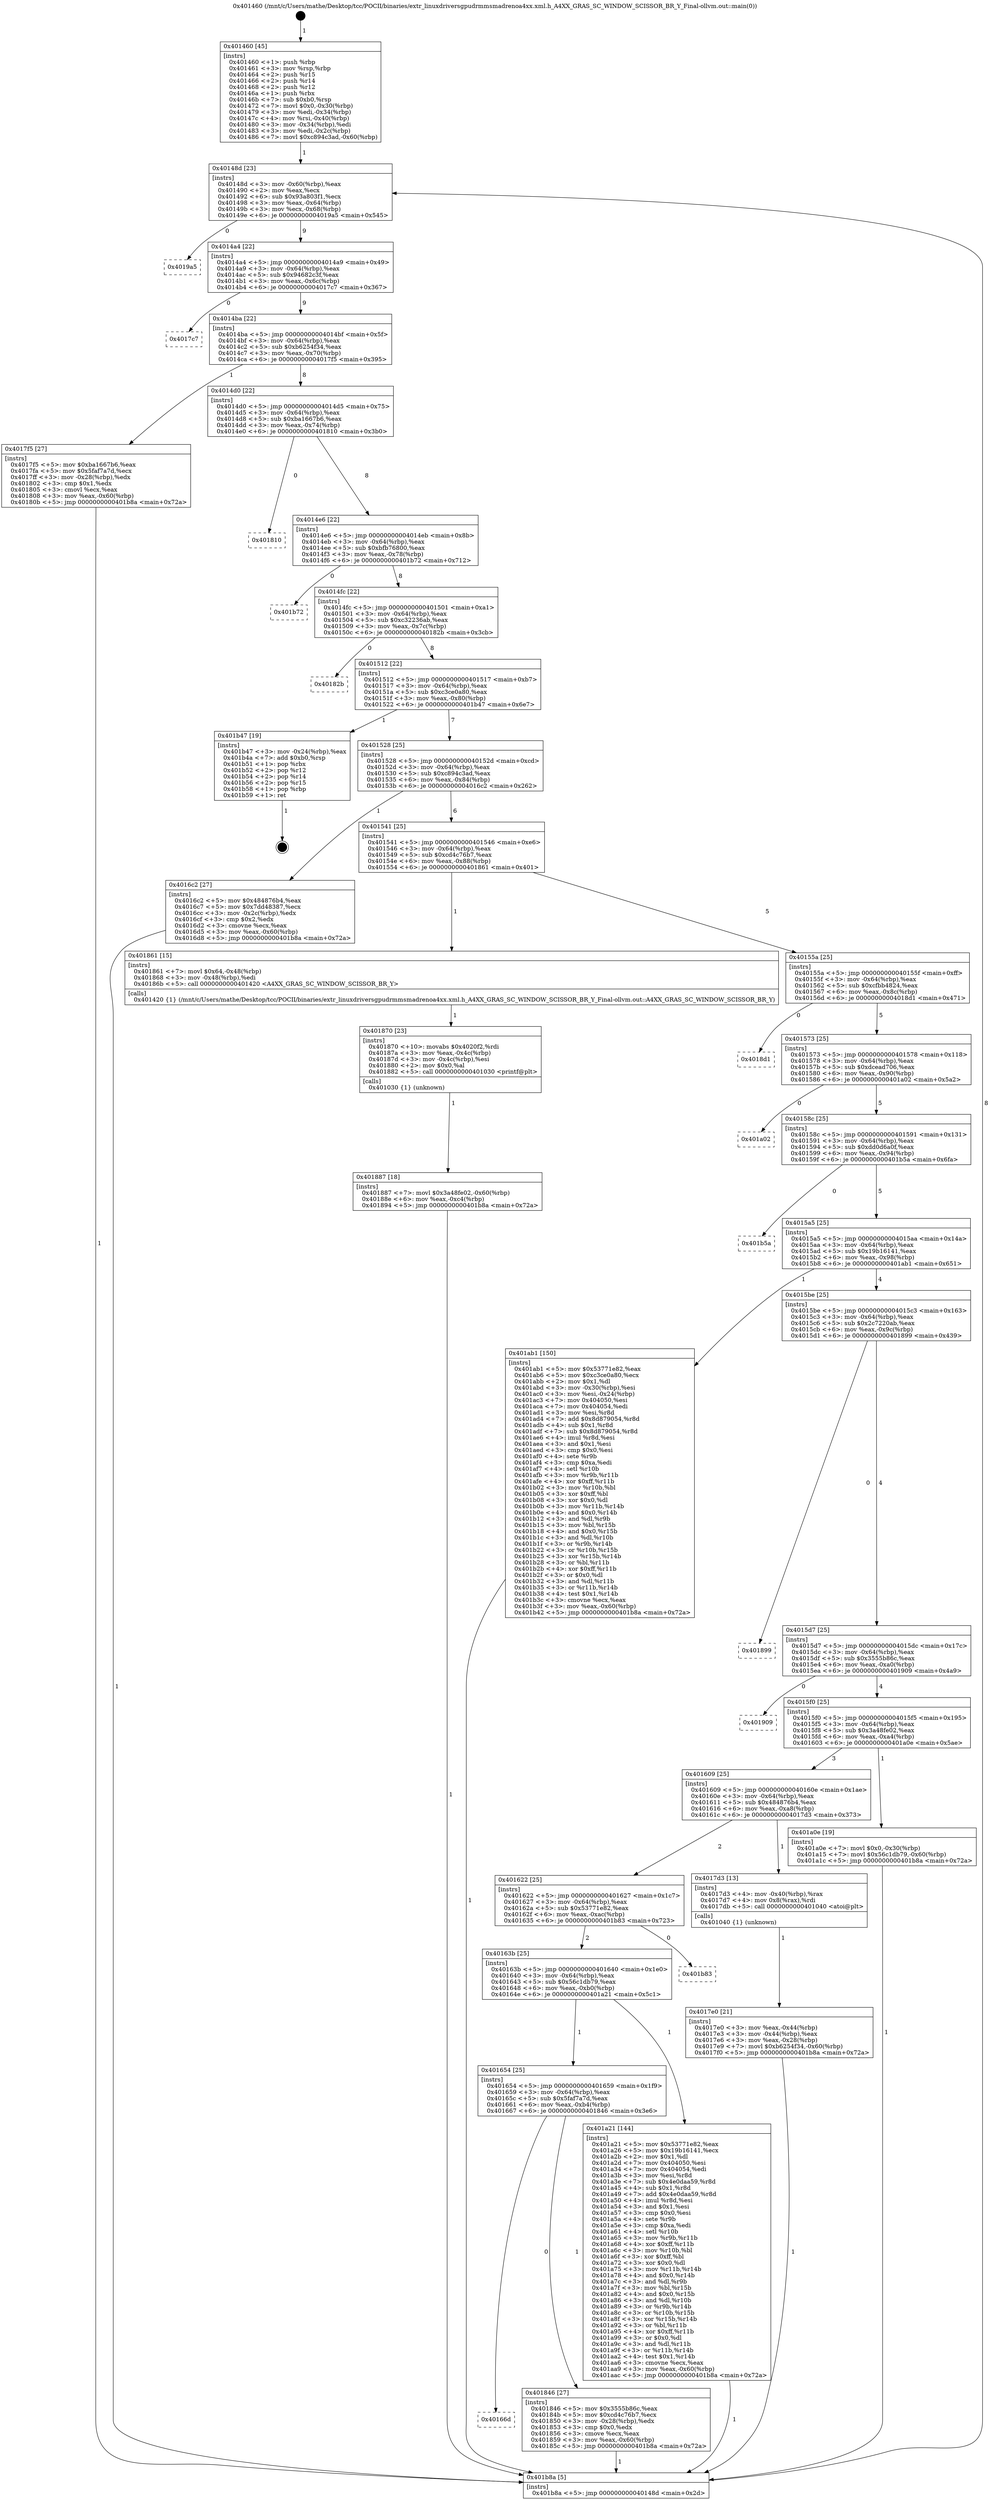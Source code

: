 digraph "0x401460" {
  label = "0x401460 (/mnt/c/Users/mathe/Desktop/tcc/POCII/binaries/extr_linuxdriversgpudrmmsmadrenoa4xx.xml.h_A4XX_GRAS_SC_WINDOW_SCISSOR_BR_Y_Final-ollvm.out::main(0))"
  labelloc = "t"
  node[shape=record]

  Entry [label="",width=0.3,height=0.3,shape=circle,fillcolor=black,style=filled]
  "0x40148d" [label="{
     0x40148d [23]\l
     | [instrs]\l
     &nbsp;&nbsp;0x40148d \<+3\>: mov -0x60(%rbp),%eax\l
     &nbsp;&nbsp;0x401490 \<+2\>: mov %eax,%ecx\l
     &nbsp;&nbsp;0x401492 \<+6\>: sub $0x93a803f1,%ecx\l
     &nbsp;&nbsp;0x401498 \<+3\>: mov %eax,-0x64(%rbp)\l
     &nbsp;&nbsp;0x40149b \<+3\>: mov %ecx,-0x68(%rbp)\l
     &nbsp;&nbsp;0x40149e \<+6\>: je 00000000004019a5 \<main+0x545\>\l
  }"]
  "0x4019a5" [label="{
     0x4019a5\l
  }", style=dashed]
  "0x4014a4" [label="{
     0x4014a4 [22]\l
     | [instrs]\l
     &nbsp;&nbsp;0x4014a4 \<+5\>: jmp 00000000004014a9 \<main+0x49\>\l
     &nbsp;&nbsp;0x4014a9 \<+3\>: mov -0x64(%rbp),%eax\l
     &nbsp;&nbsp;0x4014ac \<+5\>: sub $0x94682c3f,%eax\l
     &nbsp;&nbsp;0x4014b1 \<+3\>: mov %eax,-0x6c(%rbp)\l
     &nbsp;&nbsp;0x4014b4 \<+6\>: je 00000000004017c7 \<main+0x367\>\l
  }"]
  Exit [label="",width=0.3,height=0.3,shape=circle,fillcolor=black,style=filled,peripheries=2]
  "0x4017c7" [label="{
     0x4017c7\l
  }", style=dashed]
  "0x4014ba" [label="{
     0x4014ba [22]\l
     | [instrs]\l
     &nbsp;&nbsp;0x4014ba \<+5\>: jmp 00000000004014bf \<main+0x5f\>\l
     &nbsp;&nbsp;0x4014bf \<+3\>: mov -0x64(%rbp),%eax\l
     &nbsp;&nbsp;0x4014c2 \<+5\>: sub $0xb6254f34,%eax\l
     &nbsp;&nbsp;0x4014c7 \<+3\>: mov %eax,-0x70(%rbp)\l
     &nbsp;&nbsp;0x4014ca \<+6\>: je 00000000004017f5 \<main+0x395\>\l
  }"]
  "0x401887" [label="{
     0x401887 [18]\l
     | [instrs]\l
     &nbsp;&nbsp;0x401887 \<+7\>: movl $0x3a48fe02,-0x60(%rbp)\l
     &nbsp;&nbsp;0x40188e \<+6\>: mov %eax,-0xc4(%rbp)\l
     &nbsp;&nbsp;0x401894 \<+5\>: jmp 0000000000401b8a \<main+0x72a\>\l
  }"]
  "0x4017f5" [label="{
     0x4017f5 [27]\l
     | [instrs]\l
     &nbsp;&nbsp;0x4017f5 \<+5\>: mov $0xba1667b6,%eax\l
     &nbsp;&nbsp;0x4017fa \<+5\>: mov $0x5faf7a7d,%ecx\l
     &nbsp;&nbsp;0x4017ff \<+3\>: mov -0x28(%rbp),%edx\l
     &nbsp;&nbsp;0x401802 \<+3\>: cmp $0x1,%edx\l
     &nbsp;&nbsp;0x401805 \<+3\>: cmovl %ecx,%eax\l
     &nbsp;&nbsp;0x401808 \<+3\>: mov %eax,-0x60(%rbp)\l
     &nbsp;&nbsp;0x40180b \<+5\>: jmp 0000000000401b8a \<main+0x72a\>\l
  }"]
  "0x4014d0" [label="{
     0x4014d0 [22]\l
     | [instrs]\l
     &nbsp;&nbsp;0x4014d0 \<+5\>: jmp 00000000004014d5 \<main+0x75\>\l
     &nbsp;&nbsp;0x4014d5 \<+3\>: mov -0x64(%rbp),%eax\l
     &nbsp;&nbsp;0x4014d8 \<+5\>: sub $0xba1667b6,%eax\l
     &nbsp;&nbsp;0x4014dd \<+3\>: mov %eax,-0x74(%rbp)\l
     &nbsp;&nbsp;0x4014e0 \<+6\>: je 0000000000401810 \<main+0x3b0\>\l
  }"]
  "0x401870" [label="{
     0x401870 [23]\l
     | [instrs]\l
     &nbsp;&nbsp;0x401870 \<+10\>: movabs $0x4020f2,%rdi\l
     &nbsp;&nbsp;0x40187a \<+3\>: mov %eax,-0x4c(%rbp)\l
     &nbsp;&nbsp;0x40187d \<+3\>: mov -0x4c(%rbp),%esi\l
     &nbsp;&nbsp;0x401880 \<+2\>: mov $0x0,%al\l
     &nbsp;&nbsp;0x401882 \<+5\>: call 0000000000401030 \<printf@plt\>\l
     | [calls]\l
     &nbsp;&nbsp;0x401030 \{1\} (unknown)\l
  }"]
  "0x401810" [label="{
     0x401810\l
  }", style=dashed]
  "0x4014e6" [label="{
     0x4014e6 [22]\l
     | [instrs]\l
     &nbsp;&nbsp;0x4014e6 \<+5\>: jmp 00000000004014eb \<main+0x8b\>\l
     &nbsp;&nbsp;0x4014eb \<+3\>: mov -0x64(%rbp),%eax\l
     &nbsp;&nbsp;0x4014ee \<+5\>: sub $0xbfb76800,%eax\l
     &nbsp;&nbsp;0x4014f3 \<+3\>: mov %eax,-0x78(%rbp)\l
     &nbsp;&nbsp;0x4014f6 \<+6\>: je 0000000000401b72 \<main+0x712\>\l
  }"]
  "0x40166d" [label="{
     0x40166d\l
  }", style=dashed]
  "0x401b72" [label="{
     0x401b72\l
  }", style=dashed]
  "0x4014fc" [label="{
     0x4014fc [22]\l
     | [instrs]\l
     &nbsp;&nbsp;0x4014fc \<+5\>: jmp 0000000000401501 \<main+0xa1\>\l
     &nbsp;&nbsp;0x401501 \<+3\>: mov -0x64(%rbp),%eax\l
     &nbsp;&nbsp;0x401504 \<+5\>: sub $0xc32236ab,%eax\l
     &nbsp;&nbsp;0x401509 \<+3\>: mov %eax,-0x7c(%rbp)\l
     &nbsp;&nbsp;0x40150c \<+6\>: je 000000000040182b \<main+0x3cb\>\l
  }"]
  "0x401846" [label="{
     0x401846 [27]\l
     | [instrs]\l
     &nbsp;&nbsp;0x401846 \<+5\>: mov $0x3555b86c,%eax\l
     &nbsp;&nbsp;0x40184b \<+5\>: mov $0xcd4c76b7,%ecx\l
     &nbsp;&nbsp;0x401850 \<+3\>: mov -0x28(%rbp),%edx\l
     &nbsp;&nbsp;0x401853 \<+3\>: cmp $0x0,%edx\l
     &nbsp;&nbsp;0x401856 \<+3\>: cmove %ecx,%eax\l
     &nbsp;&nbsp;0x401859 \<+3\>: mov %eax,-0x60(%rbp)\l
     &nbsp;&nbsp;0x40185c \<+5\>: jmp 0000000000401b8a \<main+0x72a\>\l
  }"]
  "0x40182b" [label="{
     0x40182b\l
  }", style=dashed]
  "0x401512" [label="{
     0x401512 [22]\l
     | [instrs]\l
     &nbsp;&nbsp;0x401512 \<+5\>: jmp 0000000000401517 \<main+0xb7\>\l
     &nbsp;&nbsp;0x401517 \<+3\>: mov -0x64(%rbp),%eax\l
     &nbsp;&nbsp;0x40151a \<+5\>: sub $0xc3ce0a80,%eax\l
     &nbsp;&nbsp;0x40151f \<+3\>: mov %eax,-0x80(%rbp)\l
     &nbsp;&nbsp;0x401522 \<+6\>: je 0000000000401b47 \<main+0x6e7\>\l
  }"]
  "0x401654" [label="{
     0x401654 [25]\l
     | [instrs]\l
     &nbsp;&nbsp;0x401654 \<+5\>: jmp 0000000000401659 \<main+0x1f9\>\l
     &nbsp;&nbsp;0x401659 \<+3\>: mov -0x64(%rbp),%eax\l
     &nbsp;&nbsp;0x40165c \<+5\>: sub $0x5faf7a7d,%eax\l
     &nbsp;&nbsp;0x401661 \<+6\>: mov %eax,-0xb4(%rbp)\l
     &nbsp;&nbsp;0x401667 \<+6\>: je 0000000000401846 \<main+0x3e6\>\l
  }"]
  "0x401b47" [label="{
     0x401b47 [19]\l
     | [instrs]\l
     &nbsp;&nbsp;0x401b47 \<+3\>: mov -0x24(%rbp),%eax\l
     &nbsp;&nbsp;0x401b4a \<+7\>: add $0xb0,%rsp\l
     &nbsp;&nbsp;0x401b51 \<+1\>: pop %rbx\l
     &nbsp;&nbsp;0x401b52 \<+2\>: pop %r12\l
     &nbsp;&nbsp;0x401b54 \<+2\>: pop %r14\l
     &nbsp;&nbsp;0x401b56 \<+2\>: pop %r15\l
     &nbsp;&nbsp;0x401b58 \<+1\>: pop %rbp\l
     &nbsp;&nbsp;0x401b59 \<+1\>: ret\l
  }"]
  "0x401528" [label="{
     0x401528 [25]\l
     | [instrs]\l
     &nbsp;&nbsp;0x401528 \<+5\>: jmp 000000000040152d \<main+0xcd\>\l
     &nbsp;&nbsp;0x40152d \<+3\>: mov -0x64(%rbp),%eax\l
     &nbsp;&nbsp;0x401530 \<+5\>: sub $0xc894c3ad,%eax\l
     &nbsp;&nbsp;0x401535 \<+6\>: mov %eax,-0x84(%rbp)\l
     &nbsp;&nbsp;0x40153b \<+6\>: je 00000000004016c2 \<main+0x262\>\l
  }"]
  "0x401a21" [label="{
     0x401a21 [144]\l
     | [instrs]\l
     &nbsp;&nbsp;0x401a21 \<+5\>: mov $0x53771e82,%eax\l
     &nbsp;&nbsp;0x401a26 \<+5\>: mov $0x19b16141,%ecx\l
     &nbsp;&nbsp;0x401a2b \<+2\>: mov $0x1,%dl\l
     &nbsp;&nbsp;0x401a2d \<+7\>: mov 0x404050,%esi\l
     &nbsp;&nbsp;0x401a34 \<+7\>: mov 0x404054,%edi\l
     &nbsp;&nbsp;0x401a3b \<+3\>: mov %esi,%r8d\l
     &nbsp;&nbsp;0x401a3e \<+7\>: sub $0x4e0daa59,%r8d\l
     &nbsp;&nbsp;0x401a45 \<+4\>: sub $0x1,%r8d\l
     &nbsp;&nbsp;0x401a49 \<+7\>: add $0x4e0daa59,%r8d\l
     &nbsp;&nbsp;0x401a50 \<+4\>: imul %r8d,%esi\l
     &nbsp;&nbsp;0x401a54 \<+3\>: and $0x1,%esi\l
     &nbsp;&nbsp;0x401a57 \<+3\>: cmp $0x0,%esi\l
     &nbsp;&nbsp;0x401a5a \<+4\>: sete %r9b\l
     &nbsp;&nbsp;0x401a5e \<+3\>: cmp $0xa,%edi\l
     &nbsp;&nbsp;0x401a61 \<+4\>: setl %r10b\l
     &nbsp;&nbsp;0x401a65 \<+3\>: mov %r9b,%r11b\l
     &nbsp;&nbsp;0x401a68 \<+4\>: xor $0xff,%r11b\l
     &nbsp;&nbsp;0x401a6c \<+3\>: mov %r10b,%bl\l
     &nbsp;&nbsp;0x401a6f \<+3\>: xor $0xff,%bl\l
     &nbsp;&nbsp;0x401a72 \<+3\>: xor $0x0,%dl\l
     &nbsp;&nbsp;0x401a75 \<+3\>: mov %r11b,%r14b\l
     &nbsp;&nbsp;0x401a78 \<+4\>: and $0x0,%r14b\l
     &nbsp;&nbsp;0x401a7c \<+3\>: and %dl,%r9b\l
     &nbsp;&nbsp;0x401a7f \<+3\>: mov %bl,%r15b\l
     &nbsp;&nbsp;0x401a82 \<+4\>: and $0x0,%r15b\l
     &nbsp;&nbsp;0x401a86 \<+3\>: and %dl,%r10b\l
     &nbsp;&nbsp;0x401a89 \<+3\>: or %r9b,%r14b\l
     &nbsp;&nbsp;0x401a8c \<+3\>: or %r10b,%r15b\l
     &nbsp;&nbsp;0x401a8f \<+3\>: xor %r15b,%r14b\l
     &nbsp;&nbsp;0x401a92 \<+3\>: or %bl,%r11b\l
     &nbsp;&nbsp;0x401a95 \<+4\>: xor $0xff,%r11b\l
     &nbsp;&nbsp;0x401a99 \<+3\>: or $0x0,%dl\l
     &nbsp;&nbsp;0x401a9c \<+3\>: and %dl,%r11b\l
     &nbsp;&nbsp;0x401a9f \<+3\>: or %r11b,%r14b\l
     &nbsp;&nbsp;0x401aa2 \<+4\>: test $0x1,%r14b\l
     &nbsp;&nbsp;0x401aa6 \<+3\>: cmovne %ecx,%eax\l
     &nbsp;&nbsp;0x401aa9 \<+3\>: mov %eax,-0x60(%rbp)\l
     &nbsp;&nbsp;0x401aac \<+5\>: jmp 0000000000401b8a \<main+0x72a\>\l
  }"]
  "0x4016c2" [label="{
     0x4016c2 [27]\l
     | [instrs]\l
     &nbsp;&nbsp;0x4016c2 \<+5\>: mov $0x484876b4,%eax\l
     &nbsp;&nbsp;0x4016c7 \<+5\>: mov $0x7dd48387,%ecx\l
     &nbsp;&nbsp;0x4016cc \<+3\>: mov -0x2c(%rbp),%edx\l
     &nbsp;&nbsp;0x4016cf \<+3\>: cmp $0x2,%edx\l
     &nbsp;&nbsp;0x4016d2 \<+3\>: cmovne %ecx,%eax\l
     &nbsp;&nbsp;0x4016d5 \<+3\>: mov %eax,-0x60(%rbp)\l
     &nbsp;&nbsp;0x4016d8 \<+5\>: jmp 0000000000401b8a \<main+0x72a\>\l
  }"]
  "0x401541" [label="{
     0x401541 [25]\l
     | [instrs]\l
     &nbsp;&nbsp;0x401541 \<+5\>: jmp 0000000000401546 \<main+0xe6\>\l
     &nbsp;&nbsp;0x401546 \<+3\>: mov -0x64(%rbp),%eax\l
     &nbsp;&nbsp;0x401549 \<+5\>: sub $0xcd4c76b7,%eax\l
     &nbsp;&nbsp;0x40154e \<+6\>: mov %eax,-0x88(%rbp)\l
     &nbsp;&nbsp;0x401554 \<+6\>: je 0000000000401861 \<main+0x401\>\l
  }"]
  "0x401b8a" [label="{
     0x401b8a [5]\l
     | [instrs]\l
     &nbsp;&nbsp;0x401b8a \<+5\>: jmp 000000000040148d \<main+0x2d\>\l
  }"]
  "0x401460" [label="{
     0x401460 [45]\l
     | [instrs]\l
     &nbsp;&nbsp;0x401460 \<+1\>: push %rbp\l
     &nbsp;&nbsp;0x401461 \<+3\>: mov %rsp,%rbp\l
     &nbsp;&nbsp;0x401464 \<+2\>: push %r15\l
     &nbsp;&nbsp;0x401466 \<+2\>: push %r14\l
     &nbsp;&nbsp;0x401468 \<+2\>: push %r12\l
     &nbsp;&nbsp;0x40146a \<+1\>: push %rbx\l
     &nbsp;&nbsp;0x40146b \<+7\>: sub $0xb0,%rsp\l
     &nbsp;&nbsp;0x401472 \<+7\>: movl $0x0,-0x30(%rbp)\l
     &nbsp;&nbsp;0x401479 \<+3\>: mov %edi,-0x34(%rbp)\l
     &nbsp;&nbsp;0x40147c \<+4\>: mov %rsi,-0x40(%rbp)\l
     &nbsp;&nbsp;0x401480 \<+3\>: mov -0x34(%rbp),%edi\l
     &nbsp;&nbsp;0x401483 \<+3\>: mov %edi,-0x2c(%rbp)\l
     &nbsp;&nbsp;0x401486 \<+7\>: movl $0xc894c3ad,-0x60(%rbp)\l
  }"]
  "0x40163b" [label="{
     0x40163b [25]\l
     | [instrs]\l
     &nbsp;&nbsp;0x40163b \<+5\>: jmp 0000000000401640 \<main+0x1e0\>\l
     &nbsp;&nbsp;0x401640 \<+3\>: mov -0x64(%rbp),%eax\l
     &nbsp;&nbsp;0x401643 \<+5\>: sub $0x56c1db79,%eax\l
     &nbsp;&nbsp;0x401648 \<+6\>: mov %eax,-0xb0(%rbp)\l
     &nbsp;&nbsp;0x40164e \<+6\>: je 0000000000401a21 \<main+0x5c1\>\l
  }"]
  "0x401861" [label="{
     0x401861 [15]\l
     | [instrs]\l
     &nbsp;&nbsp;0x401861 \<+7\>: movl $0x64,-0x48(%rbp)\l
     &nbsp;&nbsp;0x401868 \<+3\>: mov -0x48(%rbp),%edi\l
     &nbsp;&nbsp;0x40186b \<+5\>: call 0000000000401420 \<A4XX_GRAS_SC_WINDOW_SCISSOR_BR_Y\>\l
     | [calls]\l
     &nbsp;&nbsp;0x401420 \{1\} (/mnt/c/Users/mathe/Desktop/tcc/POCII/binaries/extr_linuxdriversgpudrmmsmadrenoa4xx.xml.h_A4XX_GRAS_SC_WINDOW_SCISSOR_BR_Y_Final-ollvm.out::A4XX_GRAS_SC_WINDOW_SCISSOR_BR_Y)\l
  }"]
  "0x40155a" [label="{
     0x40155a [25]\l
     | [instrs]\l
     &nbsp;&nbsp;0x40155a \<+5\>: jmp 000000000040155f \<main+0xff\>\l
     &nbsp;&nbsp;0x40155f \<+3\>: mov -0x64(%rbp),%eax\l
     &nbsp;&nbsp;0x401562 \<+5\>: sub $0xcfbb4824,%eax\l
     &nbsp;&nbsp;0x401567 \<+6\>: mov %eax,-0x8c(%rbp)\l
     &nbsp;&nbsp;0x40156d \<+6\>: je 00000000004018d1 \<main+0x471\>\l
  }"]
  "0x401b83" [label="{
     0x401b83\l
  }", style=dashed]
  "0x4018d1" [label="{
     0x4018d1\l
  }", style=dashed]
  "0x401573" [label="{
     0x401573 [25]\l
     | [instrs]\l
     &nbsp;&nbsp;0x401573 \<+5\>: jmp 0000000000401578 \<main+0x118\>\l
     &nbsp;&nbsp;0x401578 \<+3\>: mov -0x64(%rbp),%eax\l
     &nbsp;&nbsp;0x40157b \<+5\>: sub $0xdcead706,%eax\l
     &nbsp;&nbsp;0x401580 \<+6\>: mov %eax,-0x90(%rbp)\l
     &nbsp;&nbsp;0x401586 \<+6\>: je 0000000000401a02 \<main+0x5a2\>\l
  }"]
  "0x4017e0" [label="{
     0x4017e0 [21]\l
     | [instrs]\l
     &nbsp;&nbsp;0x4017e0 \<+3\>: mov %eax,-0x44(%rbp)\l
     &nbsp;&nbsp;0x4017e3 \<+3\>: mov -0x44(%rbp),%eax\l
     &nbsp;&nbsp;0x4017e6 \<+3\>: mov %eax,-0x28(%rbp)\l
     &nbsp;&nbsp;0x4017e9 \<+7\>: movl $0xb6254f34,-0x60(%rbp)\l
     &nbsp;&nbsp;0x4017f0 \<+5\>: jmp 0000000000401b8a \<main+0x72a\>\l
  }"]
  "0x401a02" [label="{
     0x401a02\l
  }", style=dashed]
  "0x40158c" [label="{
     0x40158c [25]\l
     | [instrs]\l
     &nbsp;&nbsp;0x40158c \<+5\>: jmp 0000000000401591 \<main+0x131\>\l
     &nbsp;&nbsp;0x401591 \<+3\>: mov -0x64(%rbp),%eax\l
     &nbsp;&nbsp;0x401594 \<+5\>: sub $0xdd0d6a0f,%eax\l
     &nbsp;&nbsp;0x401599 \<+6\>: mov %eax,-0x94(%rbp)\l
     &nbsp;&nbsp;0x40159f \<+6\>: je 0000000000401b5a \<main+0x6fa\>\l
  }"]
  "0x401622" [label="{
     0x401622 [25]\l
     | [instrs]\l
     &nbsp;&nbsp;0x401622 \<+5\>: jmp 0000000000401627 \<main+0x1c7\>\l
     &nbsp;&nbsp;0x401627 \<+3\>: mov -0x64(%rbp),%eax\l
     &nbsp;&nbsp;0x40162a \<+5\>: sub $0x53771e82,%eax\l
     &nbsp;&nbsp;0x40162f \<+6\>: mov %eax,-0xac(%rbp)\l
     &nbsp;&nbsp;0x401635 \<+6\>: je 0000000000401b83 \<main+0x723\>\l
  }"]
  "0x401b5a" [label="{
     0x401b5a\l
  }", style=dashed]
  "0x4015a5" [label="{
     0x4015a5 [25]\l
     | [instrs]\l
     &nbsp;&nbsp;0x4015a5 \<+5\>: jmp 00000000004015aa \<main+0x14a\>\l
     &nbsp;&nbsp;0x4015aa \<+3\>: mov -0x64(%rbp),%eax\l
     &nbsp;&nbsp;0x4015ad \<+5\>: sub $0x19b16141,%eax\l
     &nbsp;&nbsp;0x4015b2 \<+6\>: mov %eax,-0x98(%rbp)\l
     &nbsp;&nbsp;0x4015b8 \<+6\>: je 0000000000401ab1 \<main+0x651\>\l
  }"]
  "0x4017d3" [label="{
     0x4017d3 [13]\l
     | [instrs]\l
     &nbsp;&nbsp;0x4017d3 \<+4\>: mov -0x40(%rbp),%rax\l
     &nbsp;&nbsp;0x4017d7 \<+4\>: mov 0x8(%rax),%rdi\l
     &nbsp;&nbsp;0x4017db \<+5\>: call 0000000000401040 \<atoi@plt\>\l
     | [calls]\l
     &nbsp;&nbsp;0x401040 \{1\} (unknown)\l
  }"]
  "0x401ab1" [label="{
     0x401ab1 [150]\l
     | [instrs]\l
     &nbsp;&nbsp;0x401ab1 \<+5\>: mov $0x53771e82,%eax\l
     &nbsp;&nbsp;0x401ab6 \<+5\>: mov $0xc3ce0a80,%ecx\l
     &nbsp;&nbsp;0x401abb \<+2\>: mov $0x1,%dl\l
     &nbsp;&nbsp;0x401abd \<+3\>: mov -0x30(%rbp),%esi\l
     &nbsp;&nbsp;0x401ac0 \<+3\>: mov %esi,-0x24(%rbp)\l
     &nbsp;&nbsp;0x401ac3 \<+7\>: mov 0x404050,%esi\l
     &nbsp;&nbsp;0x401aca \<+7\>: mov 0x404054,%edi\l
     &nbsp;&nbsp;0x401ad1 \<+3\>: mov %esi,%r8d\l
     &nbsp;&nbsp;0x401ad4 \<+7\>: add $0x8d879054,%r8d\l
     &nbsp;&nbsp;0x401adb \<+4\>: sub $0x1,%r8d\l
     &nbsp;&nbsp;0x401adf \<+7\>: sub $0x8d879054,%r8d\l
     &nbsp;&nbsp;0x401ae6 \<+4\>: imul %r8d,%esi\l
     &nbsp;&nbsp;0x401aea \<+3\>: and $0x1,%esi\l
     &nbsp;&nbsp;0x401aed \<+3\>: cmp $0x0,%esi\l
     &nbsp;&nbsp;0x401af0 \<+4\>: sete %r9b\l
     &nbsp;&nbsp;0x401af4 \<+3\>: cmp $0xa,%edi\l
     &nbsp;&nbsp;0x401af7 \<+4\>: setl %r10b\l
     &nbsp;&nbsp;0x401afb \<+3\>: mov %r9b,%r11b\l
     &nbsp;&nbsp;0x401afe \<+4\>: xor $0xff,%r11b\l
     &nbsp;&nbsp;0x401b02 \<+3\>: mov %r10b,%bl\l
     &nbsp;&nbsp;0x401b05 \<+3\>: xor $0xff,%bl\l
     &nbsp;&nbsp;0x401b08 \<+3\>: xor $0x0,%dl\l
     &nbsp;&nbsp;0x401b0b \<+3\>: mov %r11b,%r14b\l
     &nbsp;&nbsp;0x401b0e \<+4\>: and $0x0,%r14b\l
     &nbsp;&nbsp;0x401b12 \<+3\>: and %dl,%r9b\l
     &nbsp;&nbsp;0x401b15 \<+3\>: mov %bl,%r15b\l
     &nbsp;&nbsp;0x401b18 \<+4\>: and $0x0,%r15b\l
     &nbsp;&nbsp;0x401b1c \<+3\>: and %dl,%r10b\l
     &nbsp;&nbsp;0x401b1f \<+3\>: or %r9b,%r14b\l
     &nbsp;&nbsp;0x401b22 \<+3\>: or %r10b,%r15b\l
     &nbsp;&nbsp;0x401b25 \<+3\>: xor %r15b,%r14b\l
     &nbsp;&nbsp;0x401b28 \<+3\>: or %bl,%r11b\l
     &nbsp;&nbsp;0x401b2b \<+4\>: xor $0xff,%r11b\l
     &nbsp;&nbsp;0x401b2f \<+3\>: or $0x0,%dl\l
     &nbsp;&nbsp;0x401b32 \<+3\>: and %dl,%r11b\l
     &nbsp;&nbsp;0x401b35 \<+3\>: or %r11b,%r14b\l
     &nbsp;&nbsp;0x401b38 \<+4\>: test $0x1,%r14b\l
     &nbsp;&nbsp;0x401b3c \<+3\>: cmovne %ecx,%eax\l
     &nbsp;&nbsp;0x401b3f \<+3\>: mov %eax,-0x60(%rbp)\l
     &nbsp;&nbsp;0x401b42 \<+5\>: jmp 0000000000401b8a \<main+0x72a\>\l
  }"]
  "0x4015be" [label="{
     0x4015be [25]\l
     | [instrs]\l
     &nbsp;&nbsp;0x4015be \<+5\>: jmp 00000000004015c3 \<main+0x163\>\l
     &nbsp;&nbsp;0x4015c3 \<+3\>: mov -0x64(%rbp),%eax\l
     &nbsp;&nbsp;0x4015c6 \<+5\>: sub $0x2c7220ab,%eax\l
     &nbsp;&nbsp;0x4015cb \<+6\>: mov %eax,-0x9c(%rbp)\l
     &nbsp;&nbsp;0x4015d1 \<+6\>: je 0000000000401899 \<main+0x439\>\l
  }"]
  "0x401609" [label="{
     0x401609 [25]\l
     | [instrs]\l
     &nbsp;&nbsp;0x401609 \<+5\>: jmp 000000000040160e \<main+0x1ae\>\l
     &nbsp;&nbsp;0x40160e \<+3\>: mov -0x64(%rbp),%eax\l
     &nbsp;&nbsp;0x401611 \<+5\>: sub $0x484876b4,%eax\l
     &nbsp;&nbsp;0x401616 \<+6\>: mov %eax,-0xa8(%rbp)\l
     &nbsp;&nbsp;0x40161c \<+6\>: je 00000000004017d3 \<main+0x373\>\l
  }"]
  "0x401899" [label="{
     0x401899\l
  }", style=dashed]
  "0x4015d7" [label="{
     0x4015d7 [25]\l
     | [instrs]\l
     &nbsp;&nbsp;0x4015d7 \<+5\>: jmp 00000000004015dc \<main+0x17c\>\l
     &nbsp;&nbsp;0x4015dc \<+3\>: mov -0x64(%rbp),%eax\l
     &nbsp;&nbsp;0x4015df \<+5\>: sub $0x3555b86c,%eax\l
     &nbsp;&nbsp;0x4015e4 \<+6\>: mov %eax,-0xa0(%rbp)\l
     &nbsp;&nbsp;0x4015ea \<+6\>: je 0000000000401909 \<main+0x4a9\>\l
  }"]
  "0x401a0e" [label="{
     0x401a0e [19]\l
     | [instrs]\l
     &nbsp;&nbsp;0x401a0e \<+7\>: movl $0x0,-0x30(%rbp)\l
     &nbsp;&nbsp;0x401a15 \<+7\>: movl $0x56c1db79,-0x60(%rbp)\l
     &nbsp;&nbsp;0x401a1c \<+5\>: jmp 0000000000401b8a \<main+0x72a\>\l
  }"]
  "0x401909" [label="{
     0x401909\l
  }", style=dashed]
  "0x4015f0" [label="{
     0x4015f0 [25]\l
     | [instrs]\l
     &nbsp;&nbsp;0x4015f0 \<+5\>: jmp 00000000004015f5 \<main+0x195\>\l
     &nbsp;&nbsp;0x4015f5 \<+3\>: mov -0x64(%rbp),%eax\l
     &nbsp;&nbsp;0x4015f8 \<+5\>: sub $0x3a48fe02,%eax\l
     &nbsp;&nbsp;0x4015fd \<+6\>: mov %eax,-0xa4(%rbp)\l
     &nbsp;&nbsp;0x401603 \<+6\>: je 0000000000401a0e \<main+0x5ae\>\l
  }"]
  Entry -> "0x401460" [label=" 1"]
  "0x40148d" -> "0x4019a5" [label=" 0"]
  "0x40148d" -> "0x4014a4" [label=" 9"]
  "0x401b47" -> Exit [label=" 1"]
  "0x4014a4" -> "0x4017c7" [label=" 0"]
  "0x4014a4" -> "0x4014ba" [label=" 9"]
  "0x401ab1" -> "0x401b8a" [label=" 1"]
  "0x4014ba" -> "0x4017f5" [label=" 1"]
  "0x4014ba" -> "0x4014d0" [label=" 8"]
  "0x401a21" -> "0x401b8a" [label=" 1"]
  "0x4014d0" -> "0x401810" [label=" 0"]
  "0x4014d0" -> "0x4014e6" [label=" 8"]
  "0x401a0e" -> "0x401b8a" [label=" 1"]
  "0x4014e6" -> "0x401b72" [label=" 0"]
  "0x4014e6" -> "0x4014fc" [label=" 8"]
  "0x401887" -> "0x401b8a" [label=" 1"]
  "0x4014fc" -> "0x40182b" [label=" 0"]
  "0x4014fc" -> "0x401512" [label=" 8"]
  "0x401870" -> "0x401887" [label=" 1"]
  "0x401512" -> "0x401b47" [label=" 1"]
  "0x401512" -> "0x401528" [label=" 7"]
  "0x401846" -> "0x401b8a" [label=" 1"]
  "0x401528" -> "0x4016c2" [label=" 1"]
  "0x401528" -> "0x401541" [label=" 6"]
  "0x4016c2" -> "0x401b8a" [label=" 1"]
  "0x401460" -> "0x40148d" [label=" 1"]
  "0x401b8a" -> "0x40148d" [label=" 8"]
  "0x401654" -> "0x40166d" [label=" 0"]
  "0x401541" -> "0x401861" [label=" 1"]
  "0x401541" -> "0x40155a" [label=" 5"]
  "0x401861" -> "0x401870" [label=" 1"]
  "0x40155a" -> "0x4018d1" [label=" 0"]
  "0x40155a" -> "0x401573" [label=" 5"]
  "0x40163b" -> "0x401654" [label=" 1"]
  "0x401573" -> "0x401a02" [label=" 0"]
  "0x401573" -> "0x40158c" [label=" 5"]
  "0x401654" -> "0x401846" [label=" 1"]
  "0x40158c" -> "0x401b5a" [label=" 0"]
  "0x40158c" -> "0x4015a5" [label=" 5"]
  "0x401622" -> "0x40163b" [label=" 2"]
  "0x4015a5" -> "0x401ab1" [label=" 1"]
  "0x4015a5" -> "0x4015be" [label=" 4"]
  "0x401622" -> "0x401b83" [label=" 0"]
  "0x4015be" -> "0x401899" [label=" 0"]
  "0x4015be" -> "0x4015d7" [label=" 4"]
  "0x4017f5" -> "0x401b8a" [label=" 1"]
  "0x4015d7" -> "0x401909" [label=" 0"]
  "0x4015d7" -> "0x4015f0" [label=" 4"]
  "0x4017e0" -> "0x401b8a" [label=" 1"]
  "0x4015f0" -> "0x401a0e" [label=" 1"]
  "0x4015f0" -> "0x401609" [label=" 3"]
  "0x40163b" -> "0x401a21" [label=" 1"]
  "0x401609" -> "0x4017d3" [label=" 1"]
  "0x401609" -> "0x401622" [label=" 2"]
  "0x4017d3" -> "0x4017e0" [label=" 1"]
}
